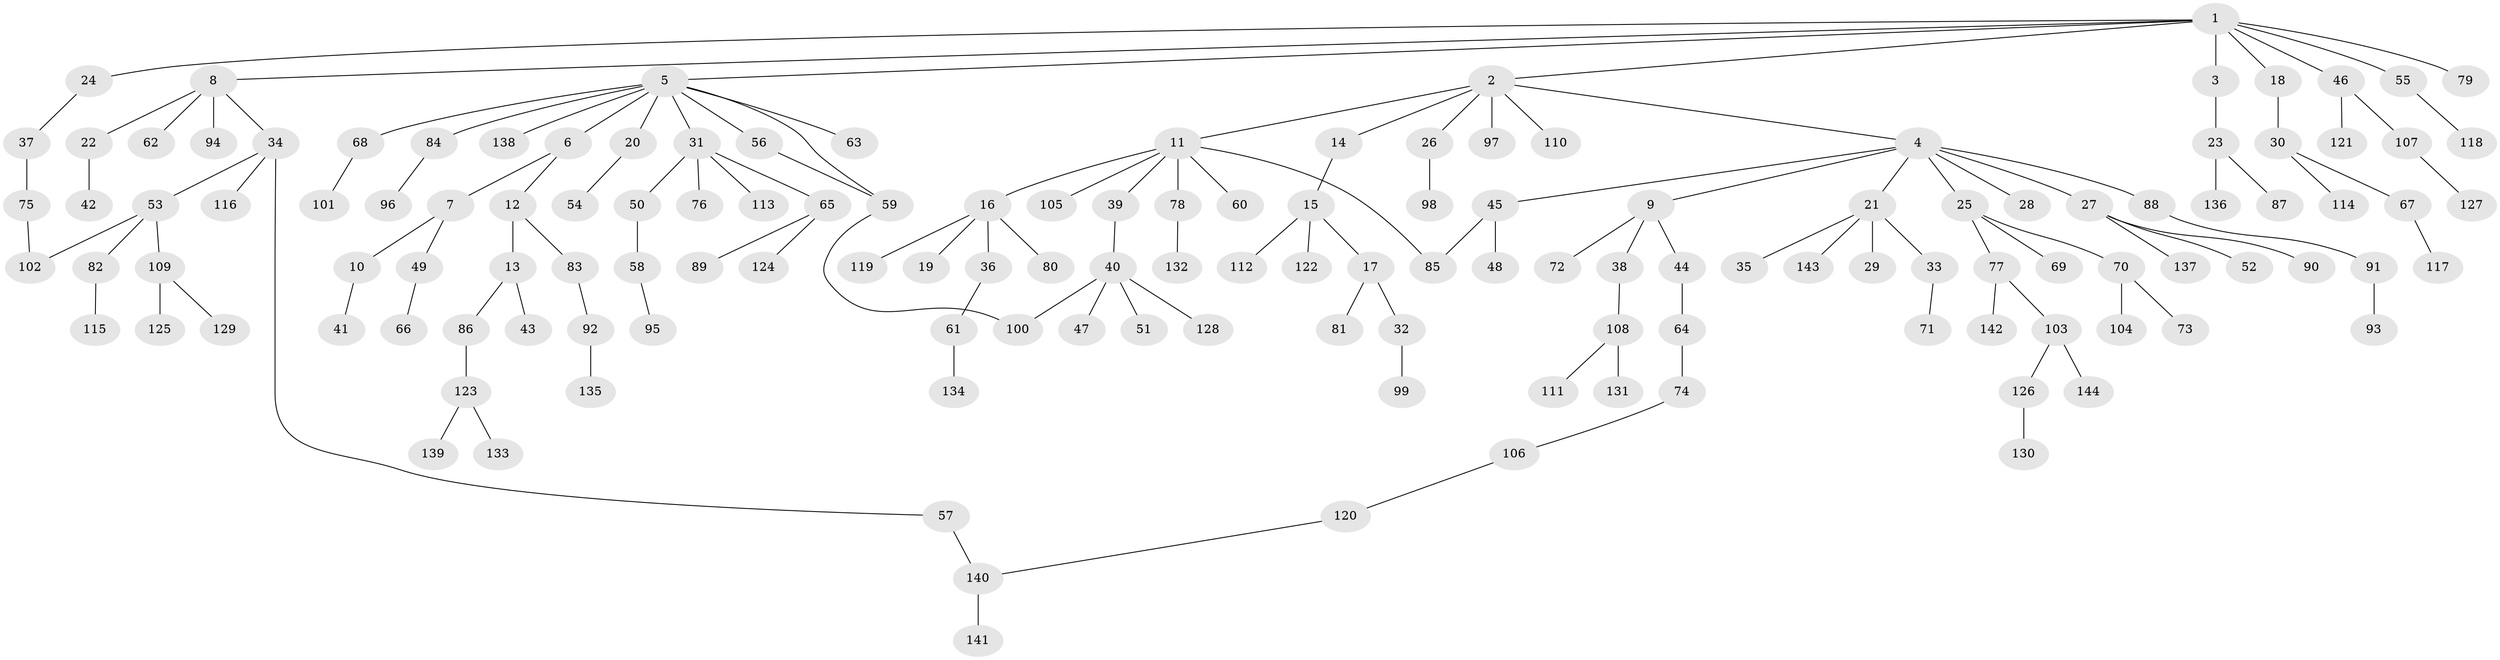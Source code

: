 // coarse degree distribution, {23: 0.023255813953488372, 2: 0.13953488372093023, 4: 0.046511627906976744, 3: 0.06976744186046512, 1: 0.6976744186046512, 6: 0.023255813953488372}
// Generated by graph-tools (version 1.1) at 2025/17/03/04/25 18:17:09]
// undirected, 144 vertices, 148 edges
graph export_dot {
graph [start="1"]
  node [color=gray90,style=filled];
  1;
  2;
  3;
  4;
  5;
  6;
  7;
  8;
  9;
  10;
  11;
  12;
  13;
  14;
  15;
  16;
  17;
  18;
  19;
  20;
  21;
  22;
  23;
  24;
  25;
  26;
  27;
  28;
  29;
  30;
  31;
  32;
  33;
  34;
  35;
  36;
  37;
  38;
  39;
  40;
  41;
  42;
  43;
  44;
  45;
  46;
  47;
  48;
  49;
  50;
  51;
  52;
  53;
  54;
  55;
  56;
  57;
  58;
  59;
  60;
  61;
  62;
  63;
  64;
  65;
  66;
  67;
  68;
  69;
  70;
  71;
  72;
  73;
  74;
  75;
  76;
  77;
  78;
  79;
  80;
  81;
  82;
  83;
  84;
  85;
  86;
  87;
  88;
  89;
  90;
  91;
  92;
  93;
  94;
  95;
  96;
  97;
  98;
  99;
  100;
  101;
  102;
  103;
  104;
  105;
  106;
  107;
  108;
  109;
  110;
  111;
  112;
  113;
  114;
  115;
  116;
  117;
  118;
  119;
  120;
  121;
  122;
  123;
  124;
  125;
  126;
  127;
  128;
  129;
  130;
  131;
  132;
  133;
  134;
  135;
  136;
  137;
  138;
  139;
  140;
  141;
  142;
  143;
  144;
  1 -- 2;
  1 -- 3;
  1 -- 5;
  1 -- 8;
  1 -- 18;
  1 -- 24;
  1 -- 46;
  1 -- 55;
  1 -- 79;
  2 -- 4;
  2 -- 11;
  2 -- 14;
  2 -- 26;
  2 -- 97;
  2 -- 110;
  3 -- 23;
  4 -- 9;
  4 -- 21;
  4 -- 25;
  4 -- 27;
  4 -- 28;
  4 -- 45;
  4 -- 88;
  5 -- 6;
  5 -- 20;
  5 -- 31;
  5 -- 56;
  5 -- 63;
  5 -- 68;
  5 -- 84;
  5 -- 138;
  5 -- 59;
  6 -- 7;
  6 -- 12;
  7 -- 10;
  7 -- 49;
  8 -- 22;
  8 -- 34;
  8 -- 62;
  8 -- 94;
  9 -- 38;
  9 -- 44;
  9 -- 72;
  10 -- 41;
  11 -- 16;
  11 -- 39;
  11 -- 60;
  11 -- 78;
  11 -- 85;
  11 -- 105;
  12 -- 13;
  12 -- 83;
  13 -- 43;
  13 -- 86;
  14 -- 15;
  15 -- 17;
  15 -- 112;
  15 -- 122;
  16 -- 19;
  16 -- 36;
  16 -- 80;
  16 -- 119;
  17 -- 32;
  17 -- 81;
  18 -- 30;
  20 -- 54;
  21 -- 29;
  21 -- 33;
  21 -- 35;
  21 -- 143;
  22 -- 42;
  23 -- 87;
  23 -- 136;
  24 -- 37;
  25 -- 69;
  25 -- 70;
  25 -- 77;
  26 -- 98;
  27 -- 52;
  27 -- 90;
  27 -- 137;
  30 -- 67;
  30 -- 114;
  31 -- 50;
  31 -- 65;
  31 -- 76;
  31 -- 113;
  32 -- 99;
  33 -- 71;
  34 -- 53;
  34 -- 57;
  34 -- 116;
  36 -- 61;
  37 -- 75;
  38 -- 108;
  39 -- 40;
  40 -- 47;
  40 -- 51;
  40 -- 128;
  40 -- 100;
  44 -- 64;
  45 -- 48;
  45 -- 85;
  46 -- 107;
  46 -- 121;
  49 -- 66;
  50 -- 58;
  53 -- 82;
  53 -- 102;
  53 -- 109;
  55 -- 118;
  56 -- 59;
  57 -- 140;
  58 -- 95;
  59 -- 100;
  61 -- 134;
  64 -- 74;
  65 -- 89;
  65 -- 124;
  67 -- 117;
  68 -- 101;
  70 -- 73;
  70 -- 104;
  74 -- 106;
  75 -- 102;
  77 -- 103;
  77 -- 142;
  78 -- 132;
  82 -- 115;
  83 -- 92;
  84 -- 96;
  86 -- 123;
  88 -- 91;
  91 -- 93;
  92 -- 135;
  103 -- 126;
  103 -- 144;
  106 -- 120;
  107 -- 127;
  108 -- 111;
  108 -- 131;
  109 -- 125;
  109 -- 129;
  120 -- 140;
  123 -- 133;
  123 -- 139;
  126 -- 130;
  140 -- 141;
}
